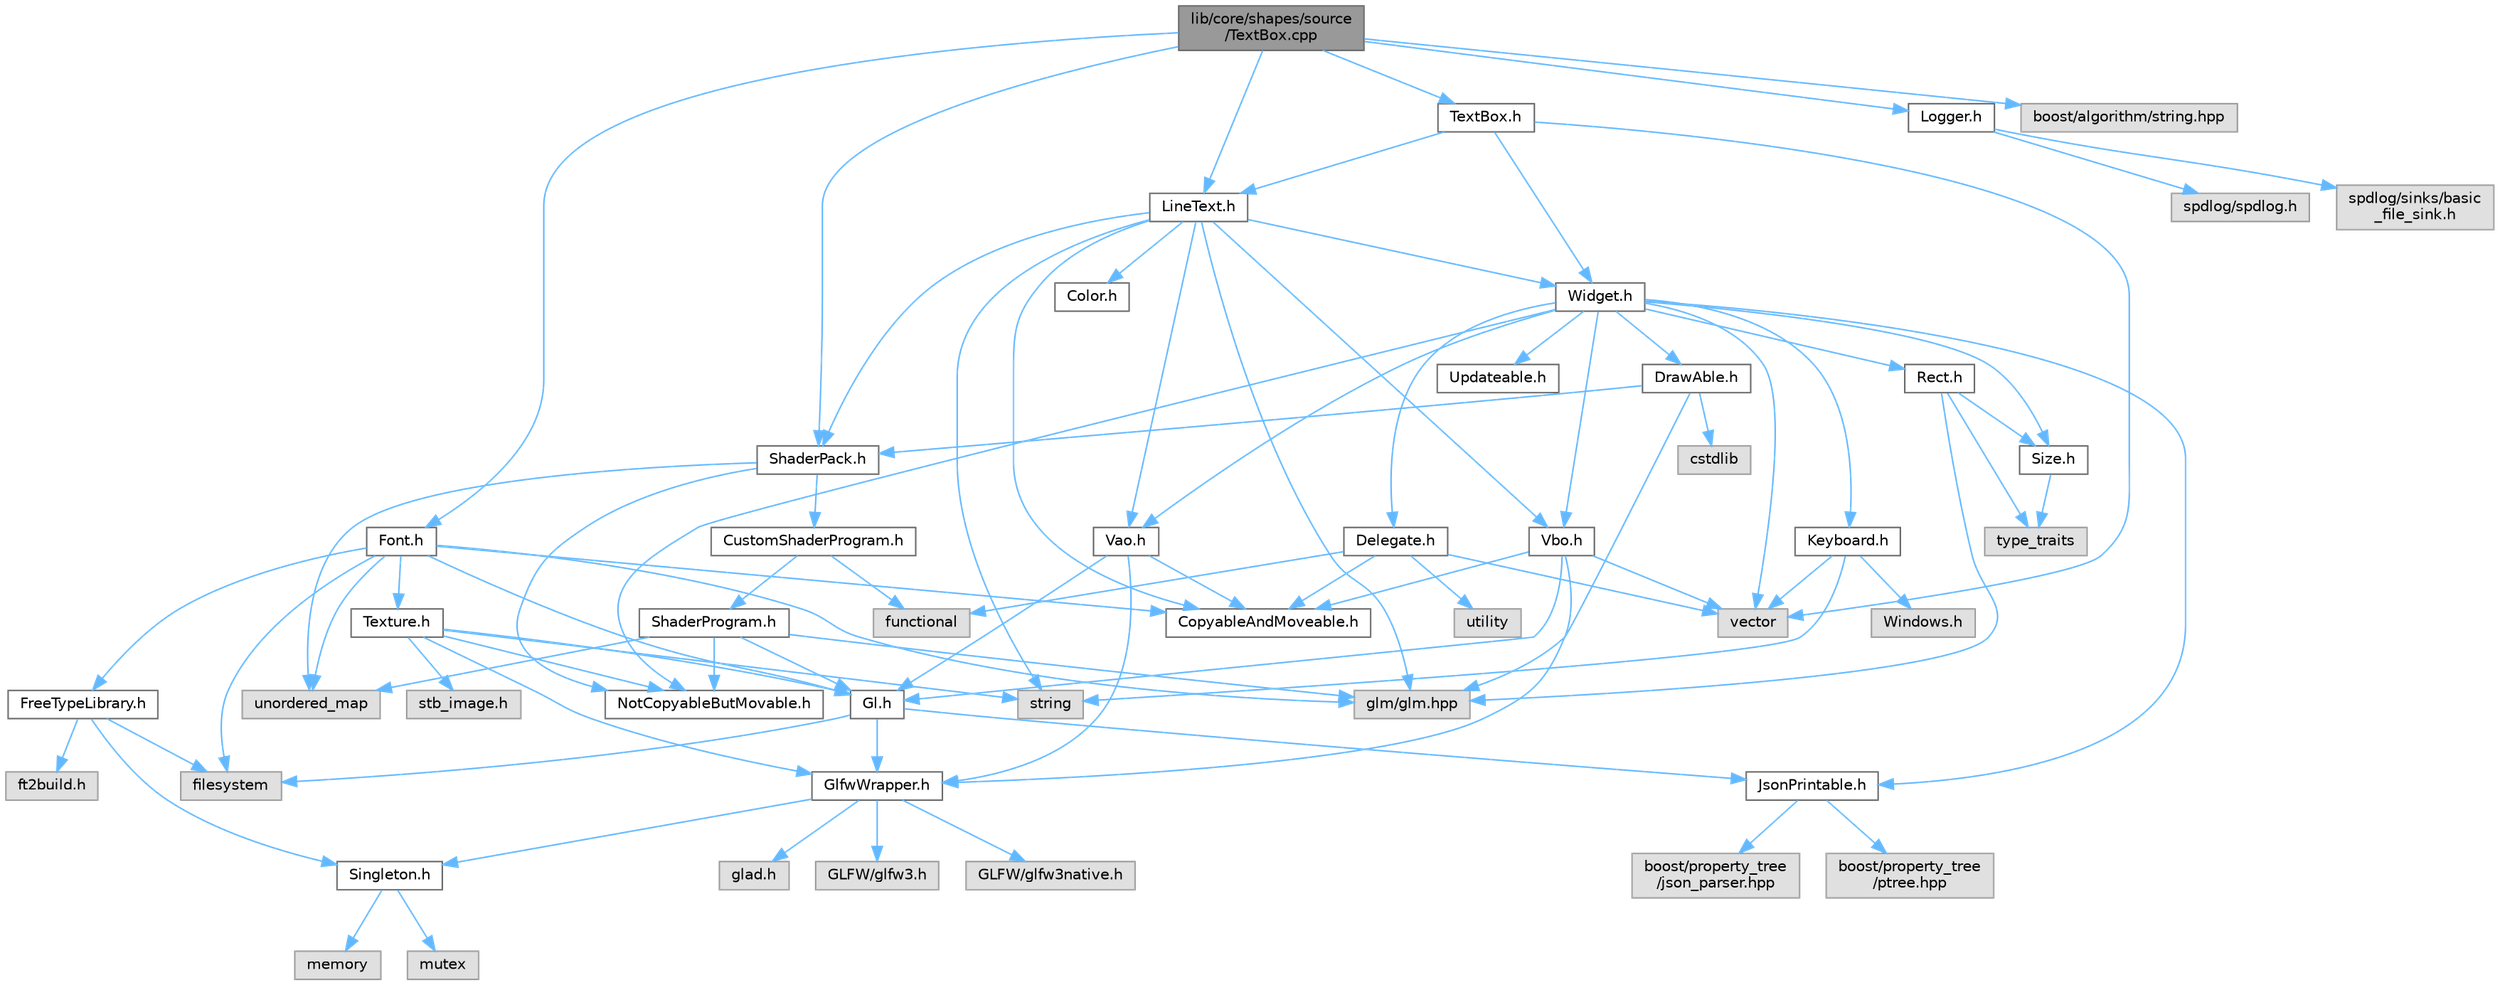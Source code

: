 digraph "lib/core/shapes/source/TextBox.cpp"
{
 // LATEX_PDF_SIZE
  bgcolor="transparent";
  edge [fontname=Helvetica,fontsize=10,labelfontname=Helvetica,labelfontsize=10];
  node [fontname=Helvetica,fontsize=10,shape=box,height=0.2,width=0.4];
  Node1 [id="Node000001",label="lib/core/shapes/source\l/TextBox.cpp",height=0.2,width=0.4,color="gray40", fillcolor="grey60", style="filled", fontcolor="black",tooltip=" "];
  Node1 -> Node2 [id="edge1_Node000001_Node000002",color="steelblue1",style="solid",tooltip=" "];
  Node2 [id="Node000002",label="TextBox.h",height=0.2,width=0.4,color="grey40", fillcolor="white", style="filled",URL="$_text_box_8h.html",tooltip=" "];
  Node2 -> Node3 [id="edge2_Node000002_Node000003",color="steelblue1",style="solid",tooltip=" "];
  Node3 [id="Node000003",label="LineText.h",height=0.2,width=0.4,color="grey40", fillcolor="white", style="filled",URL="$_line_text_8h.html",tooltip=" "];
  Node3 -> Node4 [id="edge3_Node000003_Node000004",color="steelblue1",style="solid",tooltip=" "];
  Node4 [id="Node000004",label="Color.h",height=0.2,width=0.4,color="grey40", fillcolor="white", style="filled",URL="$_color_8h.html",tooltip=" "];
  Node3 -> Node5 [id="edge4_Node000003_Node000005",color="steelblue1",style="solid",tooltip=" "];
  Node5 [id="Node000005",label="CopyableAndMoveable.h",height=0.2,width=0.4,color="grey40", fillcolor="white", style="filled",URL="$_copyable_and_moveable_8h.html",tooltip=" "];
  Node3 -> Node6 [id="edge5_Node000003_Node000006",color="steelblue1",style="solid",tooltip=" "];
  Node6 [id="Node000006",label="ShaderPack.h",height=0.2,width=0.4,color="grey40", fillcolor="white", style="filled",URL="$_shader_pack_8h.html",tooltip=" "];
  Node6 -> Node7 [id="edge6_Node000006_Node000007",color="steelblue1",style="solid",tooltip=" "];
  Node7 [id="Node000007",label="CustomShaderProgram.h",height=0.2,width=0.4,color="grey40", fillcolor="white", style="filled",URL="$_custom_shader_program_8h.html",tooltip=" "];
  Node7 -> Node8 [id="edge7_Node000007_Node000008",color="steelblue1",style="solid",tooltip=" "];
  Node8 [id="Node000008",label="ShaderProgram.h",height=0.2,width=0.4,color="grey40", fillcolor="white", style="filled",URL="$_shader_program_8h.html",tooltip=" "];
  Node8 -> Node9 [id="edge8_Node000008_Node000009",color="steelblue1",style="solid",tooltip=" "];
  Node9 [id="Node000009",label="Gl.h",height=0.2,width=0.4,color="grey40", fillcolor="white", style="filled",URL="$_gl_8h.html",tooltip=" "];
  Node9 -> Node10 [id="edge9_Node000009_Node000010",color="steelblue1",style="solid",tooltip=" "];
  Node10 [id="Node000010",label="GlfwWrapper.h",height=0.2,width=0.4,color="grey40", fillcolor="white", style="filled",URL="$_glfw_wrapper_8h.html",tooltip=" "];
  Node10 -> Node11 [id="edge10_Node000010_Node000011",color="steelblue1",style="solid",tooltip=" "];
  Node11 [id="Node000011",label="Singleton.h",height=0.2,width=0.4,color="grey40", fillcolor="white", style="filled",URL="$_singleton_8h.html",tooltip=" "];
  Node11 -> Node12 [id="edge11_Node000011_Node000012",color="steelblue1",style="solid",tooltip=" "];
  Node12 [id="Node000012",label="memory",height=0.2,width=0.4,color="grey60", fillcolor="#E0E0E0", style="filled",tooltip=" "];
  Node11 -> Node13 [id="edge12_Node000011_Node000013",color="steelblue1",style="solid",tooltip=" "];
  Node13 [id="Node000013",label="mutex",height=0.2,width=0.4,color="grey60", fillcolor="#E0E0E0", style="filled",tooltip=" "];
  Node10 -> Node14 [id="edge13_Node000010_Node000014",color="steelblue1",style="solid",tooltip=" "];
  Node14 [id="Node000014",label="glad.h",height=0.2,width=0.4,color="grey60", fillcolor="#E0E0E0", style="filled",tooltip=" "];
  Node10 -> Node15 [id="edge14_Node000010_Node000015",color="steelblue1",style="solid",tooltip=" "];
  Node15 [id="Node000015",label="GLFW/glfw3.h",height=0.2,width=0.4,color="grey60", fillcolor="#E0E0E0", style="filled",tooltip=" "];
  Node10 -> Node16 [id="edge15_Node000010_Node000016",color="steelblue1",style="solid",tooltip=" "];
  Node16 [id="Node000016",label="GLFW/glfw3native.h",height=0.2,width=0.4,color="grey60", fillcolor="#E0E0E0", style="filled",tooltip=" "];
  Node9 -> Node17 [id="edge16_Node000009_Node000017",color="steelblue1",style="solid",tooltip=" "];
  Node17 [id="Node000017",label="JsonPrintable.h",height=0.2,width=0.4,color="grey40", fillcolor="white", style="filled",URL="$_json_printable_8h.html",tooltip=" "];
  Node17 -> Node18 [id="edge17_Node000017_Node000018",color="steelblue1",style="solid",tooltip=" "];
  Node18 [id="Node000018",label="boost/property_tree\l/json_parser.hpp",height=0.2,width=0.4,color="grey60", fillcolor="#E0E0E0", style="filled",tooltip=" "];
  Node17 -> Node19 [id="edge18_Node000017_Node000019",color="steelblue1",style="solid",tooltip=" "];
  Node19 [id="Node000019",label="boost/property_tree\l/ptree.hpp",height=0.2,width=0.4,color="grey60", fillcolor="#E0E0E0", style="filled",tooltip=" "];
  Node9 -> Node20 [id="edge19_Node000009_Node000020",color="steelblue1",style="solid",tooltip=" "];
  Node20 [id="Node000020",label="filesystem",height=0.2,width=0.4,color="grey60", fillcolor="#E0E0E0", style="filled",tooltip=" "];
  Node8 -> Node21 [id="edge20_Node000008_Node000021",color="steelblue1",style="solid",tooltip=" "];
  Node21 [id="Node000021",label="NotCopyableButMovable.h",height=0.2,width=0.4,color="grey40", fillcolor="white", style="filled",URL="$_not_copyable_but_movable_8h.html",tooltip=" "];
  Node8 -> Node22 [id="edge21_Node000008_Node000022",color="steelblue1",style="solid",tooltip=" "];
  Node22 [id="Node000022",label="glm/glm.hpp",height=0.2,width=0.4,color="grey60", fillcolor="#E0E0E0", style="filled",tooltip=" "];
  Node8 -> Node23 [id="edge22_Node000008_Node000023",color="steelblue1",style="solid",tooltip=" "];
  Node23 [id="Node000023",label="unordered_map",height=0.2,width=0.4,color="grey60", fillcolor="#E0E0E0", style="filled",tooltip=" "];
  Node7 -> Node24 [id="edge23_Node000007_Node000024",color="steelblue1",style="solid",tooltip=" "];
  Node24 [id="Node000024",label="functional",height=0.2,width=0.4,color="grey60", fillcolor="#E0E0E0", style="filled",tooltip=" "];
  Node6 -> Node21 [id="edge24_Node000006_Node000021",color="steelblue1",style="solid",tooltip=" "];
  Node6 -> Node23 [id="edge25_Node000006_Node000023",color="steelblue1",style="solid",tooltip=" "];
  Node3 -> Node25 [id="edge26_Node000003_Node000025",color="steelblue1",style="solid",tooltip=" "];
  Node25 [id="Node000025",label="Vao.h",height=0.2,width=0.4,color="grey40", fillcolor="white", style="filled",URL="$_vao_8h.html",tooltip=" "];
  Node25 -> Node5 [id="edge27_Node000025_Node000005",color="steelblue1",style="solid",tooltip=" "];
  Node25 -> Node9 [id="edge28_Node000025_Node000009",color="steelblue1",style="solid",tooltip=" "];
  Node25 -> Node10 [id="edge29_Node000025_Node000010",color="steelblue1",style="solid",tooltip=" "];
  Node3 -> Node26 [id="edge30_Node000003_Node000026",color="steelblue1",style="solid",tooltip=" "];
  Node26 [id="Node000026",label="Vbo.h",height=0.2,width=0.4,color="grey40", fillcolor="white", style="filled",URL="$_vbo_8h.html",tooltip=" "];
  Node26 -> Node5 [id="edge31_Node000026_Node000005",color="steelblue1",style="solid",tooltip=" "];
  Node26 -> Node9 [id="edge32_Node000026_Node000009",color="steelblue1",style="solid",tooltip=" "];
  Node26 -> Node10 [id="edge33_Node000026_Node000010",color="steelblue1",style="solid",tooltip=" "];
  Node26 -> Node27 [id="edge34_Node000026_Node000027",color="steelblue1",style="solid",tooltip=" "];
  Node27 [id="Node000027",label="vector",height=0.2,width=0.4,color="grey60", fillcolor="#E0E0E0", style="filled",tooltip=" "];
  Node3 -> Node28 [id="edge35_Node000003_Node000028",color="steelblue1",style="solid",tooltip=" "];
  Node28 [id="Node000028",label="Widget.h",height=0.2,width=0.4,color="grey40", fillcolor="white", style="filled",URL="$_widget_8h.html",tooltip=" "];
  Node28 -> Node29 [id="edge36_Node000028_Node000029",color="steelblue1",style="solid",tooltip=" "];
  Node29 [id="Node000029",label="Delegate.h",height=0.2,width=0.4,color="grey40", fillcolor="white", style="filled",URL="$_delegate_8h.html",tooltip=" "];
  Node29 -> Node5 [id="edge37_Node000029_Node000005",color="steelblue1",style="solid",tooltip=" "];
  Node29 -> Node24 [id="edge38_Node000029_Node000024",color="steelblue1",style="solid",tooltip=" "];
  Node29 -> Node30 [id="edge39_Node000029_Node000030",color="steelblue1",style="solid",tooltip=" "];
  Node30 [id="Node000030",label="utility",height=0.2,width=0.4,color="grey60", fillcolor="#E0E0E0", style="filled",tooltip=" "];
  Node29 -> Node27 [id="edge40_Node000029_Node000027",color="steelblue1",style="solid",tooltip=" "];
  Node28 -> Node31 [id="edge41_Node000028_Node000031",color="steelblue1",style="solid",tooltip=" "];
  Node31 [id="Node000031",label="DrawAble.h",height=0.2,width=0.4,color="grey40", fillcolor="white", style="filled",URL="$_draw_able_8h.html",tooltip=" "];
  Node31 -> Node6 [id="edge42_Node000031_Node000006",color="steelblue1",style="solid",tooltip=" "];
  Node31 -> Node22 [id="edge43_Node000031_Node000022",color="steelblue1",style="solid",tooltip=" "];
  Node31 -> Node32 [id="edge44_Node000031_Node000032",color="steelblue1",style="solid",tooltip=" "];
  Node32 [id="Node000032",label="cstdlib",height=0.2,width=0.4,color="grey60", fillcolor="#E0E0E0", style="filled",tooltip=" "];
  Node28 -> Node17 [id="edge45_Node000028_Node000017",color="steelblue1",style="solid",tooltip=" "];
  Node28 -> Node33 [id="edge46_Node000028_Node000033",color="steelblue1",style="solid",tooltip=" "];
  Node33 [id="Node000033",label="Keyboard.h",height=0.2,width=0.4,color="grey40", fillcolor="white", style="filled",URL="$_keyboard_8h.html",tooltip=" "];
  Node33 -> Node34 [id="edge47_Node000033_Node000034",color="steelblue1",style="solid",tooltip=" "];
  Node34 [id="Node000034",label="Windows.h",height=0.2,width=0.4,color="grey60", fillcolor="#E0E0E0", style="filled",tooltip=" "];
  Node33 -> Node35 [id="edge48_Node000033_Node000035",color="steelblue1",style="solid",tooltip=" "];
  Node35 [id="Node000035",label="string",height=0.2,width=0.4,color="grey60", fillcolor="#E0E0E0", style="filled",tooltip=" "];
  Node33 -> Node27 [id="edge49_Node000033_Node000027",color="steelblue1",style="solid",tooltip=" "];
  Node28 -> Node21 [id="edge50_Node000028_Node000021",color="steelblue1",style="solid",tooltip=" "];
  Node28 -> Node36 [id="edge51_Node000028_Node000036",color="steelblue1",style="solid",tooltip=" "];
  Node36 [id="Node000036",label="Rect.h",height=0.2,width=0.4,color="grey40", fillcolor="white", style="filled",URL="$_rect_8h.html",tooltip=" "];
  Node36 -> Node37 [id="edge52_Node000036_Node000037",color="steelblue1",style="solid",tooltip=" "];
  Node37 [id="Node000037",label="Size.h",height=0.2,width=0.4,color="grey40", fillcolor="white", style="filled",URL="$_size_8h.html",tooltip=" "];
  Node37 -> Node38 [id="edge53_Node000037_Node000038",color="steelblue1",style="solid",tooltip=" "];
  Node38 [id="Node000038",label="type_traits",height=0.2,width=0.4,color="grey60", fillcolor="#E0E0E0", style="filled",tooltip=" "];
  Node36 -> Node22 [id="edge54_Node000036_Node000022",color="steelblue1",style="solid",tooltip=" "];
  Node36 -> Node38 [id="edge55_Node000036_Node000038",color="steelblue1",style="solid",tooltip=" "];
  Node28 -> Node37 [id="edge56_Node000028_Node000037",color="steelblue1",style="solid",tooltip=" "];
  Node28 -> Node39 [id="edge57_Node000028_Node000039",color="steelblue1",style="solid",tooltip=" "];
  Node39 [id="Node000039",label="Updateable.h",height=0.2,width=0.4,color="grey40", fillcolor="white", style="filled",URL="$_updateable_8h.html",tooltip=" "];
  Node28 -> Node25 [id="edge58_Node000028_Node000025",color="steelblue1",style="solid",tooltip=" "];
  Node28 -> Node26 [id="edge59_Node000028_Node000026",color="steelblue1",style="solid",tooltip=" "];
  Node28 -> Node27 [id="edge60_Node000028_Node000027",color="steelblue1",style="solid",tooltip=" "];
  Node3 -> Node22 [id="edge61_Node000003_Node000022",color="steelblue1",style="solid",tooltip=" "];
  Node3 -> Node35 [id="edge62_Node000003_Node000035",color="steelblue1",style="solid",tooltip=" "];
  Node2 -> Node28 [id="edge63_Node000002_Node000028",color="steelblue1",style="solid",tooltip=" "];
  Node2 -> Node27 [id="edge64_Node000002_Node000027",color="steelblue1",style="solid",tooltip=" "];
  Node1 -> Node40 [id="edge65_Node000001_Node000040",color="steelblue1",style="solid",tooltip=" "];
  Node40 [id="Node000040",label="Font.h",height=0.2,width=0.4,color="grey40", fillcolor="white", style="filled",URL="$_font_8h.html",tooltip=" "];
  Node40 -> Node5 [id="edge66_Node000040_Node000005",color="steelblue1",style="solid",tooltip=" "];
  Node40 -> Node41 [id="edge67_Node000040_Node000041",color="steelblue1",style="solid",tooltip=" "];
  Node41 [id="Node000041",label="FreeTypeLibrary.h",height=0.2,width=0.4,color="grey40", fillcolor="white", style="filled",URL="$_free_type_library_8h.html",tooltip=" "];
  Node41 -> Node11 [id="edge68_Node000041_Node000011",color="steelblue1",style="solid",tooltip=" "];
  Node41 -> Node42 [id="edge69_Node000041_Node000042",color="steelblue1",style="solid",tooltip=" "];
  Node42 [id="Node000042",label="ft2build.h",height=0.2,width=0.4,color="grey60", fillcolor="#E0E0E0", style="filled",tooltip=" "];
  Node41 -> Node20 [id="edge70_Node000041_Node000020",color="steelblue1",style="solid",tooltip=" "];
  Node40 -> Node9 [id="edge71_Node000040_Node000009",color="steelblue1",style="solid",tooltip=" "];
  Node40 -> Node43 [id="edge72_Node000040_Node000043",color="steelblue1",style="solid",tooltip=" "];
  Node43 [id="Node000043",label="Texture.h",height=0.2,width=0.4,color="grey40", fillcolor="white", style="filled",URL="$_texture_8h.html",tooltip=" "];
  Node43 -> Node9 [id="edge73_Node000043_Node000009",color="steelblue1",style="solid",tooltip=" "];
  Node43 -> Node10 [id="edge74_Node000043_Node000010",color="steelblue1",style="solid",tooltip=" "];
  Node43 -> Node21 [id="edge75_Node000043_Node000021",color="steelblue1",style="solid",tooltip=" "];
  Node43 -> Node44 [id="edge76_Node000043_Node000044",color="steelblue1",style="solid",tooltip=" "];
  Node44 [id="Node000044",label="stb_image.h",height=0.2,width=0.4,color="grey60", fillcolor="#E0E0E0", style="filled",tooltip=" "];
  Node43 -> Node35 [id="edge77_Node000043_Node000035",color="steelblue1",style="solid",tooltip=" "];
  Node40 -> Node22 [id="edge78_Node000040_Node000022",color="steelblue1",style="solid",tooltip=" "];
  Node40 -> Node20 [id="edge79_Node000040_Node000020",color="steelblue1",style="solid",tooltip=" "];
  Node40 -> Node23 [id="edge80_Node000040_Node000023",color="steelblue1",style="solid",tooltip=" "];
  Node1 -> Node3 [id="edge81_Node000001_Node000003",color="steelblue1",style="solid",tooltip=" "];
  Node1 -> Node45 [id="edge82_Node000001_Node000045",color="steelblue1",style="solid",tooltip=" "];
  Node45 [id="Node000045",label="Logger.h",height=0.2,width=0.4,color="grey40", fillcolor="white", style="filled",URL="$_logger_8h.html",tooltip=" "];
  Node45 -> Node46 [id="edge83_Node000045_Node000046",color="steelblue1",style="solid",tooltip=" "];
  Node46 [id="Node000046",label="spdlog/sinks/basic\l_file_sink.h",height=0.2,width=0.4,color="grey60", fillcolor="#E0E0E0", style="filled",tooltip=" "];
  Node45 -> Node47 [id="edge84_Node000045_Node000047",color="steelblue1",style="solid",tooltip=" "];
  Node47 [id="Node000047",label="spdlog/spdlog.h",height=0.2,width=0.4,color="grey60", fillcolor="#E0E0E0", style="filled",tooltip=" "];
  Node1 -> Node6 [id="edge85_Node000001_Node000006",color="steelblue1",style="solid",tooltip=" "];
  Node1 -> Node48 [id="edge86_Node000001_Node000048",color="steelblue1",style="solid",tooltip=" "];
  Node48 [id="Node000048",label="boost/algorithm/string.hpp",height=0.2,width=0.4,color="grey60", fillcolor="#E0E0E0", style="filled",tooltip=" "];
}
